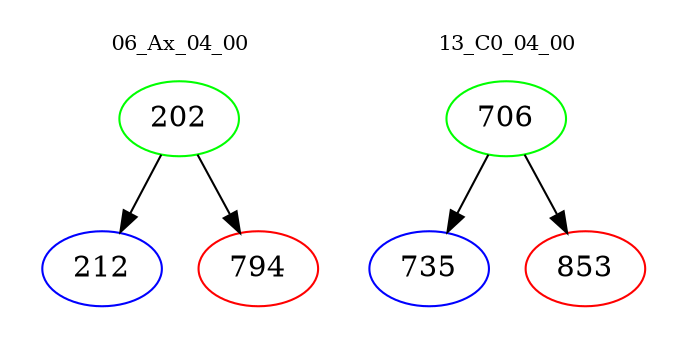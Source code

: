 digraph{
subgraph cluster_0 {
color = white
label = "06_Ax_04_00";
fontsize=10;
T0_202 [label="202", color="green"]
T0_202 -> T0_212 [color="black"]
T0_212 [label="212", color="blue"]
T0_202 -> T0_794 [color="black"]
T0_794 [label="794", color="red"]
}
subgraph cluster_1 {
color = white
label = "13_C0_04_00";
fontsize=10;
T1_706 [label="706", color="green"]
T1_706 -> T1_735 [color="black"]
T1_735 [label="735", color="blue"]
T1_706 -> T1_853 [color="black"]
T1_853 [label="853", color="red"]
}
}
